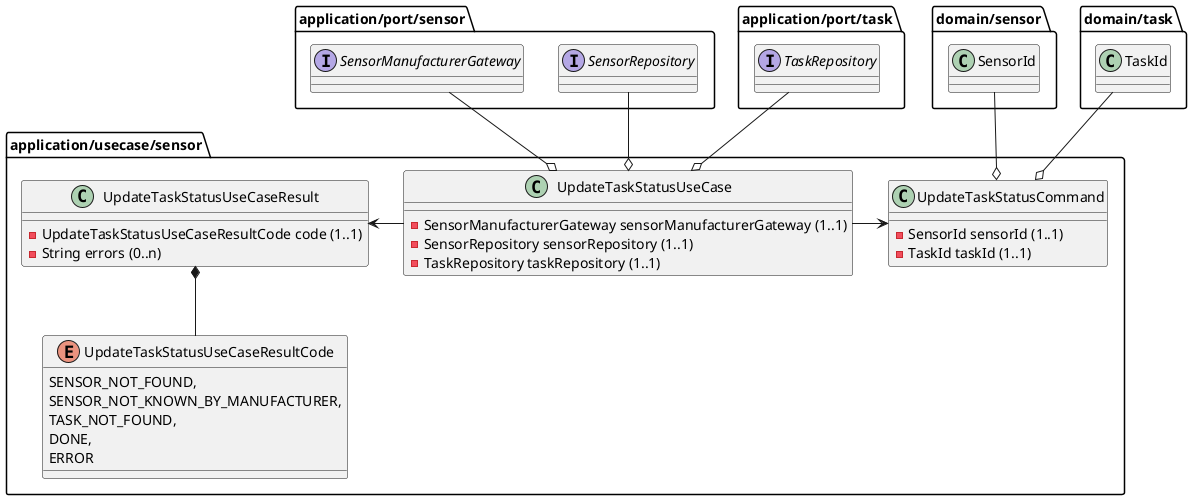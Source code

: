 @startuml

package application/usecase/sensor {
  class UpdateTaskStatusCommand {
    -SensorId sensorId (1..1)
    -TaskId taskId (1..1)
  }

  class UpdateTaskStatusUseCase {
    -SensorManufacturerGateway sensorManufacturerGateway (1..1)
    -SensorRepository sensorRepository (1..1)
    -TaskRepository taskRepository (1..1)
  }

  class UpdateTaskStatusUseCaseResult {
    -UpdateTaskStatusUseCaseResultCode code (1..1)
    -String errors (0..n)
  }

  enum UpdateTaskStatusUseCaseResultCode {
    SENSOR_NOT_FOUND,
    SENSOR_NOT_KNOWN_BY_MANUFACTURER,
    TASK_NOT_FOUND,
    DONE,
    ERROR
  }

  UpdateTaskStatusUseCase -right-> UpdateTaskStatusCommand
  UpdateTaskStatusUseCase -left-> UpdateTaskStatusUseCaseResult

  UpdateTaskStatusUseCaseResult *-down- UpdateTaskStatusUseCaseResultCode
}

package application/port/sensor {
    interface SensorManufacturerGateway
    interface SensorRepository
}

package application/port/task {
    interface TaskRepository
}

package domain/sensor {
  class SensorId
}

package domain/task {
  class TaskId
}

UpdateTaskStatusCommand o-up- SensorId
UpdateTaskStatusCommand o-up- TaskId
UpdateTaskStatusUseCase o-up- SensorManufacturerGateway
UpdateTaskStatusUseCase o-up- SensorRepository
UpdateTaskStatusUseCase o-up- TaskRepository
@enduml